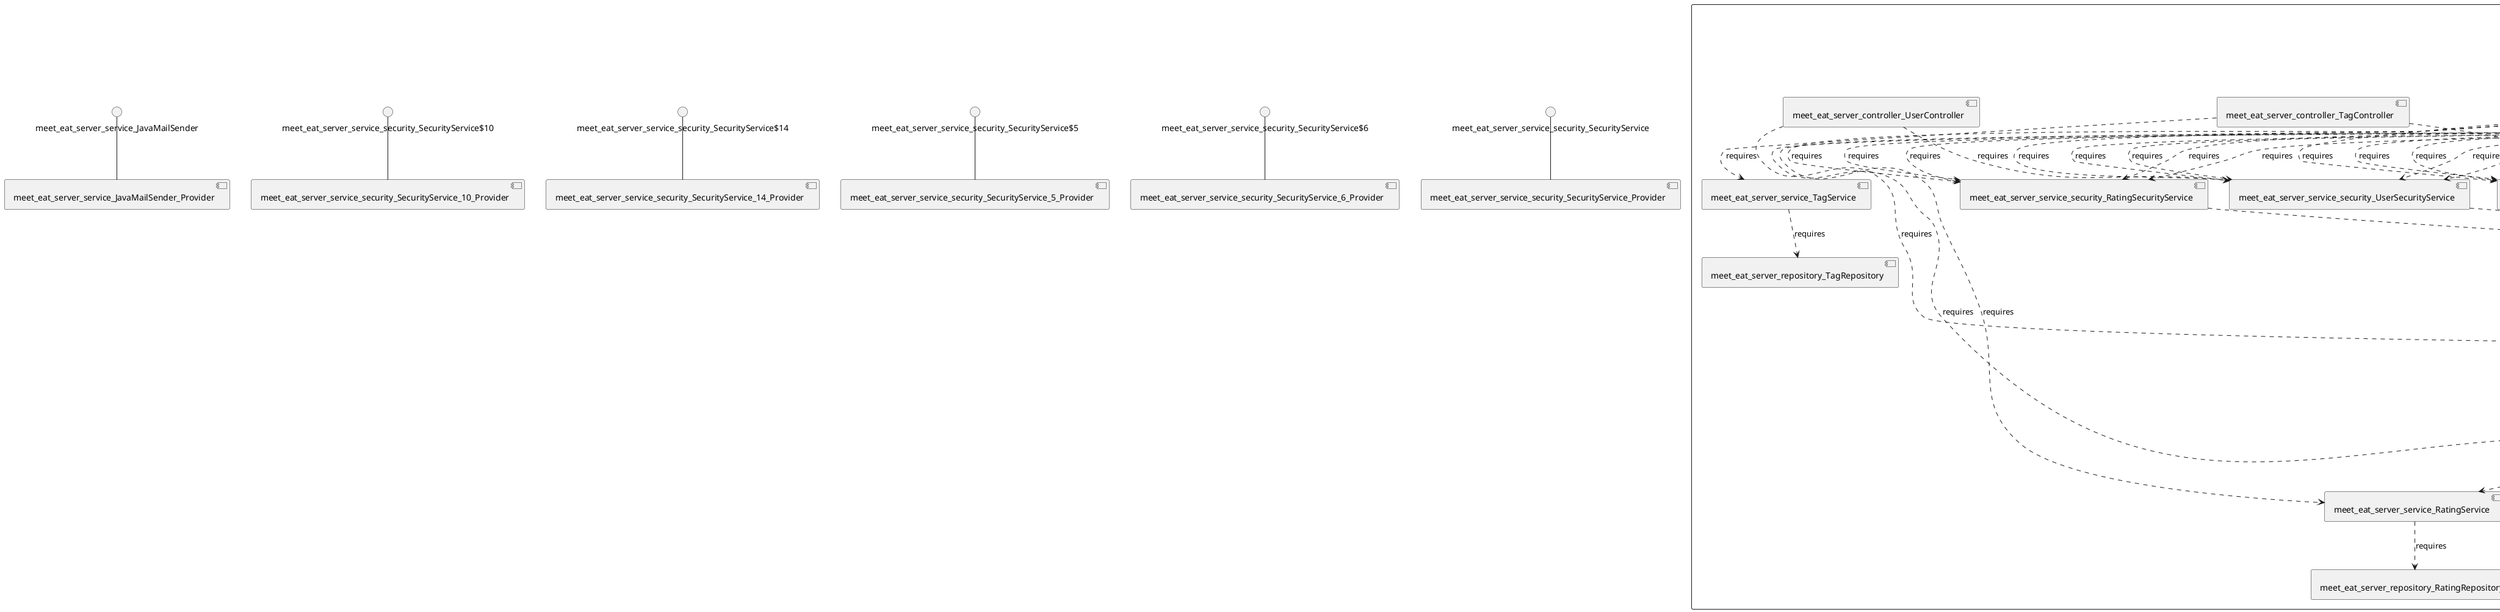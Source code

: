 @startuml
skinparam fixCircleLabelOverlapping true
skinparam componentStyle uml2
component "meet_eat_server\n\n\n\n\n\n" {
[meet_eat_server_service_security_BookmarkSecurityService]
[meet_eat_server_service_SubscriptionService]
[meet_eat_server_service_UserService]
[meet_eat_server_service_EmailService]
[meet_eat_server_service_security_TokenSecurityService]
[meet_eat_server_service_security_OfferSecurityService]
[meet_eat_server_service_security_SubscriptionSecurityService]
[meet_eat_server_controller_TokenController]
[meet_eat_server_service_security_TagSecurityService]
[meet_eat_server_service_OfferService]
[meet_eat_server_service_RatingService]
[meet_eat_server_service_ReportService]
[meet_eat_server_service_security_ParticipationSecurityService]
[meet_eat_server_controller_RatingController]
[meet_eat_server_repository_BookmarkRepository]
[meet_eat_server_repository_ParticipationRepository]
[meet_eat_server_controller_BookmarkController]
[meet_eat_server_service_security_UserSecurityService]
[meet_eat_server_repository_SubscriptionRepository]
[meet_eat_server_service_TagService]
[meet_eat_server_repository_TokenRepository]
[meet_eat_server_controller_OfferController]
[meet_eat_server_repository_TagRepository]
[meet_eat_server_repository_RatingRepository]
[meet_eat_server_service_ParticipationService]
[meet_eat_server_repository_OfferRepository]
[meet_eat_server_controller_ReportController]
[meet_eat_server_service_BookmarkService]
[meet_eat_server_repository_UserRepository]
[meet_eat_server_service_security_ReportSecurityService]
[meet_eat_server_repository_ReportRepository]
[meet_eat_server_controller_ParticipationController]
[meet_eat_server_controller_SubscriptionController]
[meet_eat_server_controller_UserController]
[meet_eat_server_service_TokenService]
[meet_eat_server_service_security_RatingSecurityService]
[meet_eat_server_controller_TagController]
[meet_eat_server_controller_ReportController]..>[meet_eat_server_service_ReportService] : requires
[meet_eat_server_service_ReportService]..>[meet_eat_server_repository_ReportRepository] : requires
[meet_eat_server_controller_BookmarkController]..>[meet_eat_server_service_security_TagSecurityService] : requires
[meet_eat_server_controller_RatingController]..>[meet_eat_server_service_RatingService] : requires
[meet_eat_server_controller_SubscriptionController]..>[meet_eat_server_service_SubscriptionService] : requires
[meet_eat_server_service_SubscriptionService]..>[meet_eat_server_repository_SubscriptionRepository] : requires
[meet_eat_server_controller_ParticipationController]..>[meet_eat_server_service_security_TagSecurityService] : requires
[meet_eat_server_controller_SubscriptionController]..>[meet_eat_server_service_security_TagSecurityService] : requires
[meet_eat_server_controller_RatingController]..>[meet_eat_server_service_security_TokenSecurityService] : requires
[meet_eat_server_controller_ParticipationController]..>[meet_eat_server_service_security_ParticipationSecurityService] : requires
[meet_eat_server_controller_SubscriptionController]..>[meet_eat_server_service_security_ParticipationSecurityService] : requires
[meet_eat_server_service_security_UserSecurityService]..>[meet_eat_server_service_TokenService] : requires
[meet_eat_server_controller_OfferController]..>[meet_eat_server_service_OfferService] : requires
[meet_eat_server_controller_RatingController]..>[meet_eat_server_service_security_SubscriptionSecurityService] : requires
[meet_eat_server_service_TokenService]..>[meet_eat_server_service_UserService] : requires
[meet_eat_server_service_RatingService]..>[meet_eat_server_service_UserService] : requires
[meet_eat_server_controller_ReportController]..>[meet_eat_server_service_security_OfferSecurityService] : requires
[meet_eat_server_service_security_OfferSecurityService]..>[meet_eat_server_service_TokenService] : requires
[meet_eat_server_controller_ParticipationController]..>[meet_eat_server_service_security_TagSecurityService] : requires
[meet_eat_server_service_SubscriptionService]..>[meet_eat_server_service_UserService] : requires
[meet_eat_server_service_UserService]..>[meet_eat_server_service_ReportService] : requires
[meet_eat_server_service_security_SubscriptionSecurityService]..>[meet_eat_server_service_TokenService] : requires
[meet_eat_server_controller_RatingController]..>[meet_eat_server_service_security_ParticipationSecurityService] : requires
[meet_eat_server_service_TagService]..>[meet_eat_server_repository_TagRepository] : requires
[meet_eat_server_controller_SubscriptionController]..>[meet_eat_server_service_security_TokenSecurityService] : requires
[meet_eat_server_service_security_ParticipationSecurityService]..>[meet_eat_server_service_TokenService] : requires
[meet_eat_server_controller_BookmarkController]..>[meet_eat_server_service_security_ParticipationSecurityService] : requires
[meet_eat_server_controller_RatingController]..>[meet_eat_server_service_security_RatingSecurityService] : requires
[meet_eat_server_controller_SubscriptionController]..>[meet_eat_server_service_security_SubscriptionSecurityService] : requires
[meet_eat_server_service_OfferService]..>[meet_eat_server_service_BookmarkService] : requires
[meet_eat_server_controller_ReportController]..>[meet_eat_server_service_security_BookmarkSecurityService] : requires
[meet_eat_server_controller_ParticipationController]..>[meet_eat_server_service_ParticipationService] : requires
[meet_eat_server_service_OfferService]..>[meet_eat_server_service_ReportService] : requires
[meet_eat_server_controller_RatingController]..>[meet_eat_server_service_security_BookmarkSecurityService] : requires
[meet_eat_server_controller_ParticipationController]..>[meet_eat_server_service_security_UserSecurityService] : requires
[meet_eat_server_controller_SubscriptionController]..>[meet_eat_server_service_security_UserSecurityService] : requires
[meet_eat_server_service_security_BookmarkSecurityService]..>[meet_eat_server_service_TokenService] : requires
[meet_eat_server_service_UserService]..>[meet_eat_server_service_BookmarkService] : requires
[meet_eat_server_controller_ReportController]..>[meet_eat_server_service_security_ReportSecurityService] : requires
[meet_eat_server_service_OfferService]..>[meet_eat_server_service_UserService] : requires
[meet_eat_server_controller_ReportController]..>[meet_eat_server_service_security_TagSecurityService] : requires
[meet_eat_server_controller_SubscriptionController]..>[meet_eat_server_service_security_RatingSecurityService] : requires
[meet_eat_server_service_BookmarkService]..>[meet_eat_server_service_UserService] : requires
[meet_eat_server_service_UserService]..>[meet_eat_server_service_ParticipationService] : requires
[meet_eat_server_service_ParticipationService]..>[meet_eat_server_repository_ParticipationRepository] : requires
[meet_eat_server_service_OfferService]..>[meet_eat_server_service_ParticipationService] : requires
[meet_eat_server_controller_RatingController]..>[meet_eat_server_service_security_UserSecurityService] : requires
[meet_eat_server_service_UserService]..>[meet_eat_server_repository_UserRepository] : requires
[meet_eat_server_controller_ParticipationController]..>[meet_eat_server_service_security_TokenSecurityService] : requires
[meet_eat_server_controller_TagController]..>[meet_eat_server_service_TagService] : requires
[meet_eat_server_controller_RatingController]..>[meet_eat_server_service_security_TagSecurityService] : requires
[meet_eat_server_service_OfferService]..>[meet_eat_server_repository_OfferRepository] : requires
[meet_eat_server_controller_SubscriptionController]..>[meet_eat_server_service_security_ReportSecurityService] : requires
[meet_eat_server_controller_ParticipationController]..>[meet_eat_server_service_security_ReportSecurityService] : requires
[meet_eat_server_controller_ReportController]..>[meet_eat_server_service_security_TokenSecurityService] : requires
[meet_eat_server_service_UserService]..>[meet_eat_server_service_RatingService] : requires
[meet_eat_server_controller_BookmarkController]..>[meet_eat_server_service_BookmarkService] : requires
[meet_eat_server_controller_ReportController]..>[meet_eat_server_service_security_SubscriptionSecurityService] : requires
[meet_eat_server_service_OfferService]..>[meet_eat_server_service_SubscriptionService] : requires
[meet_eat_server_controller_OfferController]..>[meet_eat_server_service_security_OfferSecurityService] : requires
[meet_eat_server_controller_ParticipationController]..>[meet_eat_server_service_security_BookmarkSecurityService] : requires
[meet_eat_server_controller_SubscriptionController]..>[meet_eat_server_service_security_BookmarkSecurityService] : requires
[meet_eat_server_controller_BookmarkController]..>[meet_eat_server_service_security_SubscriptionSecurityService] : requires
[meet_eat_server_controller_RatingController]..>[meet_eat_server_service_security_OfferSecurityService] : requires
[meet_eat_server_controller_TokenController]..>[meet_eat_server_service_TokenService] : requires
[meet_eat_server_service_TokenService]..>[meet_eat_server_repository_TokenRepository] : requires
[meet_eat_server_controller_BookmarkController]..>[meet_eat_server_service_security_TokenSecurityService] : requires
[meet_eat_server_controller_ReportController]..>[meet_eat_server_service_security_UserSecurityService] : requires
[meet_eat_server_controller_ParticipationController]..>[meet_eat_server_service_security_OfferSecurityService] : requires
[meet_eat_server_service_OfferService]..>[meet_eat_server_service_RatingService] : requires
[meet_eat_server_controller_ParticipationController]..>[meet_eat_server_service_security_RatingSecurityService] : requires
[meet_eat_server_service_BookmarkService]..>[meet_eat_server_repository_BookmarkRepository] : requires
[meet_eat_server_controller_BookmarkController]..>[meet_eat_server_service_security_RatingSecurityService] : requires
[meet_eat_server_service_ParticipationService]..>[meet_eat_server_service_OfferService] : requires
[meet_eat_server_controller_ReportController]..>[meet_eat_server_service_security_TagSecurityService] : requires
[meet_eat_server_controller_RatingController]..>[meet_eat_server_service_security_ReportSecurityService] : requires
[meet_eat_server_service_security_TokenSecurityService]..>[meet_eat_server_service_TokenService] : requires
[meet_eat_server_controller_RatingController]..>[meet_eat_server_service_security_TagSecurityService] : requires
[meet_eat_server_controller_BookmarkController]..>[meet_eat_server_service_security_UserSecurityService] : requires
[meet_eat_server_controller_TagController]..>[meet_eat_server_service_security_TagSecurityService] : requires
[meet_eat_server_controller_ParticipationController]..>[meet_eat_server_service_security_SubscriptionSecurityService] : requires
[meet_eat_server_service_security_TagSecurityService]..>[meet_eat_server_service_TokenService] : requires
[meet_eat_server_controller_TokenController]..>[meet_eat_server_service_security_TokenSecurityService] : requires
[meet_eat_server_controller_BookmarkController]..>[meet_eat_server_service_security_TagSecurityService] : requires
[meet_eat_server_controller_ReportController]..>[meet_eat_server_service_security_RatingSecurityService] : requires
[meet_eat_server_controller_BookmarkController]..>[meet_eat_server_service_security_OfferSecurityService] : requires
[meet_eat_server_controller_BookmarkController]..>[meet_eat_server_service_security_ReportSecurityService] : requires
[meet_eat_server_service_UserService]..>[meet_eat_server_service_OfferService] : requires
[meet_eat_server_service_RatingService]..>[meet_eat_server_repository_RatingRepository] : requires
[meet_eat_server_controller_UserController]..>[meet_eat_server_service_UserService] : requires
[meet_eat_server_service_security_RatingSecurityService]..>[meet_eat_server_service_TokenService] : requires
[meet_eat_server_controller_UserController]..>[meet_eat_server_service_security_UserSecurityService] : requires
[meet_eat_server_controller_SubscriptionController]..>[meet_eat_server_service_security_OfferSecurityService] : requires
[meet_eat_server_service_UserService]..>[meet_eat_server_service_SubscriptionService] : requires
[meet_eat_server_controller_ReportController]..>[meet_eat_server_service_security_ParticipationSecurityService] : requires
[meet_eat_server_controller_BookmarkController]..>[meet_eat_server_service_security_BookmarkSecurityService] : requires
[meet_eat_server_service_UserService]..>[meet_eat_server_service_EmailService] : requires
[meet_eat_server_controller_SubscriptionController]..>[meet_eat_server_service_security_TagSecurityService] : requires
[meet_eat_server_service_UserService]..>[meet_eat_server_service_TokenService] : requires
[meet_eat_server_service_security_ReportSecurityService]..>[meet_eat_server_service_TokenService] : requires
}
interface "meet_eat_server_service_JavaMailSender" as interface.meet_eat_server_service_JavaMailSender
interface.meet_eat_server_service_JavaMailSender--[meet_eat_server_service_JavaMailSender_Provider]
interface "meet_eat_server_service_security_SecurityService$10" as interface.meet_eat_server_service_security_SecurityService_10
interface.meet_eat_server_service_security_SecurityService_10--[meet_eat_server_service_security_SecurityService_10_Provider]
interface "meet_eat_server_service_security_SecurityService$14" as interface.meet_eat_server_service_security_SecurityService_14
interface.meet_eat_server_service_security_SecurityService_14--[meet_eat_server_service_security_SecurityService_14_Provider]
interface "meet_eat_server_service_security_SecurityService$5" as interface.meet_eat_server_service_security_SecurityService_5
interface.meet_eat_server_service_security_SecurityService_5--[meet_eat_server_service_security_SecurityService_5_Provider]
interface "meet_eat_server_service_security_SecurityService$6" as interface.meet_eat_server_service_security_SecurityService_6
interface.meet_eat_server_service_security_SecurityService_6--[meet_eat_server_service_security_SecurityService_6_Provider]
interface "meet_eat_server_service_security_SecurityService" as interface.meet_eat_server_service_security_SecurityService
interface.meet_eat_server_service_security_SecurityService--[meet_eat_server_service_security_SecurityService_Provider]

@enduml
